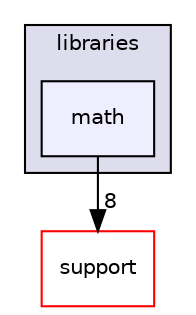 digraph "math" {
  compound=true
  node [ fontsize="10", fontname="Helvetica"];
  edge [ labelfontsize="10", labelfontname="Helvetica"];
  subgraph clusterdir_bc0718b08fb2015b8e59c47b2805f60c {
    graph [ bgcolor="#ddddee", pencolor="black", label="libraries" fontname="Helvetica", fontsize="10", URL="dir_bc0718b08fb2015b8e59c47b2805f60c.html"]
  dir_9a8b31d1dfb38e26822c551fe4043c03 [shape=box, label="math", style="filled", fillcolor="#eeeeff", pencolor="black", URL="dir_9a8b31d1dfb38e26822c551fe4043c03.html"];
  }
  dir_566a3ff4a5a303bab03e0e4ba38c8a31 [shape=box label="support" fillcolor="white" style="filled" color="red" URL="dir_566a3ff4a5a303bab03e0e4ba38c8a31.html"];
  dir_9a8b31d1dfb38e26822c551fe4043c03->dir_566a3ff4a5a303bab03e0e4ba38c8a31 [headlabel="8", labeldistance=1.5 headhref="dir_000035_000033.html"];
}
